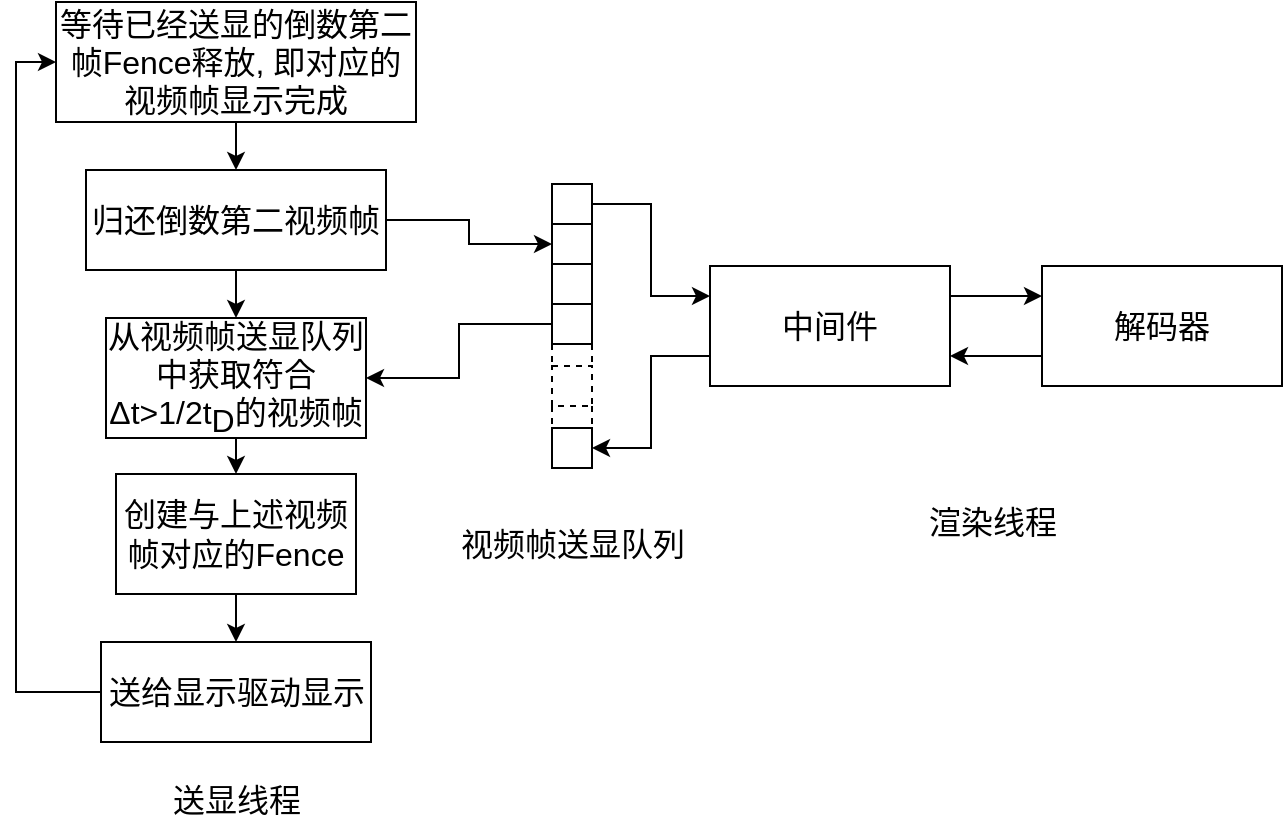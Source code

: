 <mxfile version="15.5.9" type="github">
  <diagram id="6ZMAc-CpmWxqlEE39a_y" name="第 1 页">
    <mxGraphModel dx="3555" dy="1738" grid="1" gridSize="10" guides="1" tooltips="1" connect="1" arrows="1" fold="1" page="1" pageScale="1" pageWidth="827" pageHeight="1169" math="0" shadow="0">
      <root>
        <mxCell id="0" />
        <mxCell id="1" parent="0" />
        <mxCell id="XpX827LhPEl-OldUf2tg-40" style="edgeStyle=orthogonalEdgeStyle;rounded=0;orthogonalLoop=1;jettySize=auto;html=1;exitX=1;exitY=0.5;exitDx=0;exitDy=0;entryX=0;entryY=0.5;entryDx=0;entryDy=0;fontSize=16;startArrow=none;startFill=0;endArrow=classic;endFill=1;elbow=vertical;" parent="1" source="XpX827LhPEl-OldUf2tg-39" target="XpX827LhPEl-OldUf2tg-14" edge="1">
          <mxGeometry relative="1" as="geometry" />
        </mxCell>
        <mxCell id="XpX827LhPEl-OldUf2tg-42" style="edgeStyle=orthogonalEdgeStyle;rounded=0;orthogonalLoop=1;jettySize=auto;html=1;exitX=0;exitY=0.5;exitDx=0;exitDy=0;fontSize=16;startArrow=none;startFill=0;endArrow=classic;endFill=1;entryX=1;entryY=0.5;entryDx=0;entryDy=0;elbow=vertical;" parent="1" source="XpX827LhPEl-OldUf2tg-18" target="XpX827LhPEl-OldUf2tg-41" edge="1">
          <mxGeometry relative="1" as="geometry">
            <mxPoint x="250" y="400" as="targetPoint" />
          </mxGeometry>
        </mxCell>
        <mxCell id="XpX827LhPEl-OldUf2tg-60" value="" style="group" parent="1" vertex="1" connectable="0">
          <mxGeometry x="255" y="291" width="420" height="190" as="geometry" />
        </mxCell>
        <mxCell id="XpX827LhPEl-OldUf2tg-1" value="中间件" style="rounded=0;whiteSpace=wrap;html=1;fontSize=16;" parent="XpX827LhPEl-OldUf2tg-60" vertex="1">
          <mxGeometry x="134" y="41" width="120" height="60" as="geometry" />
        </mxCell>
        <mxCell id="XpX827LhPEl-OldUf2tg-30" style="edgeStyle=orthogonalEdgeStyle;rounded=0;orthogonalLoop=1;jettySize=auto;html=1;exitX=0;exitY=0.75;exitDx=0;exitDy=0;entryX=1;entryY=0.75;entryDx=0;entryDy=0;fontSize=16;endArrow=classic;endFill=1;startArrow=none;startFill=0;" parent="XpX827LhPEl-OldUf2tg-60" source="XpX827LhPEl-OldUf2tg-2" target="XpX827LhPEl-OldUf2tg-1" edge="1">
          <mxGeometry as="geometry" />
        </mxCell>
        <mxCell id="XpX827LhPEl-OldUf2tg-2" value="解码器" style="rounded=0;whiteSpace=wrap;html=1;fontSize=16;" parent="XpX827LhPEl-OldUf2tg-60" vertex="1">
          <mxGeometry x="300" y="41" width="120" height="60" as="geometry" />
        </mxCell>
        <mxCell id="XpX827LhPEl-OldUf2tg-32" style="edgeStyle=orthogonalEdgeStyle;rounded=0;orthogonalLoop=1;jettySize=auto;html=1;exitX=1;exitY=0.25;exitDx=0;exitDy=0;entryX=0;entryY=0.25;entryDx=0;entryDy=0;fontSize=16;startArrow=none;startFill=0;endArrow=classic;endFill=1;" parent="XpX827LhPEl-OldUf2tg-60" source="XpX827LhPEl-OldUf2tg-1" target="XpX827LhPEl-OldUf2tg-2" edge="1">
          <mxGeometry as="geometry" />
        </mxCell>
        <mxCell id="XpX827LhPEl-OldUf2tg-28" value="" style="group" parent="XpX827LhPEl-OldUf2tg-60" vertex="1" connectable="0">
          <mxGeometry x="55" width="20" height="142" as="geometry" />
        </mxCell>
        <mxCell id="XpX827LhPEl-OldUf2tg-13" value="" style="whiteSpace=wrap;html=1;aspect=fixed;" parent="XpX827LhPEl-OldUf2tg-28" vertex="1">
          <mxGeometry width="20" height="20" as="geometry" />
        </mxCell>
        <mxCell id="XpX827LhPEl-OldUf2tg-14" value="" style="whiteSpace=wrap;html=1;aspect=fixed;" parent="XpX827LhPEl-OldUf2tg-28" vertex="1">
          <mxGeometry y="20" width="20" height="20" as="geometry" />
        </mxCell>
        <mxCell id="XpX827LhPEl-OldUf2tg-17" value="" style="whiteSpace=wrap;html=1;aspect=fixed;" parent="XpX827LhPEl-OldUf2tg-28" vertex="1">
          <mxGeometry y="40" width="20" height="20" as="geometry" />
        </mxCell>
        <mxCell id="XpX827LhPEl-OldUf2tg-18" value="" style="whiteSpace=wrap;html=1;aspect=fixed;" parent="XpX827LhPEl-OldUf2tg-28" vertex="1">
          <mxGeometry y="60" width="20" height="20" as="geometry" />
        </mxCell>
        <mxCell id="XpX827LhPEl-OldUf2tg-19" value="" style="whiteSpace=wrap;html=1;aspect=fixed;dashed=1;" parent="XpX827LhPEl-OldUf2tg-28" vertex="1">
          <mxGeometry y="91" width="20" height="20" as="geometry" />
        </mxCell>
        <mxCell id="XpX827LhPEl-OldUf2tg-23" style="edgeStyle=orthogonalEdgeStyle;rounded=0;orthogonalLoop=1;jettySize=auto;html=1;exitX=0;exitY=1;exitDx=0;exitDy=0;entryX=0;entryY=0;entryDx=0;entryDy=0;fontSize=16;dashed=1;endArrow=none;endFill=0;" parent="XpX827LhPEl-OldUf2tg-28" source="XpX827LhPEl-OldUf2tg-18" target="XpX827LhPEl-OldUf2tg-19" edge="1">
          <mxGeometry relative="1" as="geometry" />
        </mxCell>
        <mxCell id="XpX827LhPEl-OldUf2tg-24" style="edgeStyle=orthogonalEdgeStyle;rounded=0;orthogonalLoop=1;jettySize=auto;html=1;exitX=1;exitY=1;exitDx=0;exitDy=0;entryX=1;entryY=0;entryDx=0;entryDy=0;fontSize=16;dashed=1;endArrow=none;endFill=0;" parent="XpX827LhPEl-OldUf2tg-28" source="XpX827LhPEl-OldUf2tg-18" target="XpX827LhPEl-OldUf2tg-19" edge="1">
          <mxGeometry relative="1" as="geometry" />
        </mxCell>
        <mxCell id="XpX827LhPEl-OldUf2tg-25" style="edgeStyle=orthogonalEdgeStyle;rounded=0;orthogonalLoop=1;jettySize=auto;html=1;exitX=0;exitY=1;exitDx=0;exitDy=0;entryX=0;entryY=0;entryDx=0;entryDy=0;fontSize=16;dashed=1;endArrow=none;endFill=0;" parent="XpX827LhPEl-OldUf2tg-28" source="XpX827LhPEl-OldUf2tg-19" target="XpX827LhPEl-OldUf2tg-27" edge="1">
          <mxGeometry relative="1" as="geometry">
            <mxPoint y="143" as="sourcePoint" />
          </mxGeometry>
        </mxCell>
        <mxCell id="XpX827LhPEl-OldUf2tg-26" style="edgeStyle=orthogonalEdgeStyle;rounded=0;orthogonalLoop=1;jettySize=auto;html=1;exitX=1;exitY=1;exitDx=0;exitDy=0;entryX=1;entryY=0;entryDx=0;entryDy=0;fontSize=16;dashed=1;endArrow=none;endFill=0;" parent="XpX827LhPEl-OldUf2tg-28" source="XpX827LhPEl-OldUf2tg-19" target="XpX827LhPEl-OldUf2tg-27" edge="1">
          <mxGeometry relative="1" as="geometry">
            <mxPoint x="20" y="143" as="sourcePoint" />
          </mxGeometry>
        </mxCell>
        <mxCell id="XpX827LhPEl-OldUf2tg-27" value="" style="whiteSpace=wrap;html=1;aspect=fixed;" parent="XpX827LhPEl-OldUf2tg-28" vertex="1">
          <mxGeometry y="122" width="20" height="20" as="geometry" />
        </mxCell>
        <mxCell id="XpX827LhPEl-OldUf2tg-38" value="视频帧送显队列" style="text;html=1;align=center;verticalAlign=middle;resizable=0;points=[];autosize=1;strokeColor=none;fillColor=none;fontSize=16;" parent="XpX827LhPEl-OldUf2tg-60" vertex="1">
          <mxGeometry y="170" width="130" height="20" as="geometry" />
        </mxCell>
        <mxCell id="XpX827LhPEl-OldUf2tg-54" value="渲染线程" style="text;html=1;align=center;verticalAlign=middle;resizable=0;points=[];autosize=1;strokeColor=none;fillColor=none;fontSize=16;" parent="XpX827LhPEl-OldUf2tg-60" vertex="1">
          <mxGeometry x="235" y="159" width="80" height="20" as="geometry" />
        </mxCell>
        <mxCell id="XpX827LhPEl-OldUf2tg-59" style="edgeStyle=orthogonalEdgeStyle;rounded=0;orthogonalLoop=1;jettySize=auto;html=1;exitX=0;exitY=0.75;exitDx=0;exitDy=0;entryX=1;entryY=0.5;entryDx=0;entryDy=0;fontSize=16;startArrow=none;startFill=0;endArrow=classic;endFill=1;elbow=vertical;" parent="XpX827LhPEl-OldUf2tg-60" source="XpX827LhPEl-OldUf2tg-1" target="XpX827LhPEl-OldUf2tg-27" edge="1">
          <mxGeometry relative="1" as="geometry" />
        </mxCell>
        <mxCell id="XpX827LhPEl-OldUf2tg-57" style="edgeStyle=orthogonalEdgeStyle;rounded=0;orthogonalLoop=1;jettySize=auto;html=1;exitX=1;exitY=0.5;exitDx=0;exitDy=0;entryX=0;entryY=0.25;entryDx=0;entryDy=0;fontSize=16;startArrow=none;startFill=0;endArrow=classic;endFill=1;elbow=vertical;" parent="XpX827LhPEl-OldUf2tg-60" source="XpX827LhPEl-OldUf2tg-13" target="XpX827LhPEl-OldUf2tg-1" edge="1">
          <mxGeometry relative="1" as="geometry" />
        </mxCell>
        <mxCell id="XpX827LhPEl-OldUf2tg-61" value="" style="group" parent="1" vertex="1" connectable="0">
          <mxGeometry x="62" y="200" width="180" height="409" as="geometry" />
        </mxCell>
        <mxCell id="XpX827LhPEl-OldUf2tg-34" value="等待已经送显的倒数第二帧Fence释放, 即对应的视频帧显示完成" style="rounded=0;whiteSpace=wrap;html=1;fontSize=16;" parent="XpX827LhPEl-OldUf2tg-61" vertex="1">
          <mxGeometry width="180" height="60" as="geometry" />
        </mxCell>
        <mxCell id="XpX827LhPEl-OldUf2tg-39" value="归还倒数第二视频帧" style="rounded=0;whiteSpace=wrap;html=1;fontSize=16;" parent="XpX827LhPEl-OldUf2tg-61" vertex="1">
          <mxGeometry x="15" y="84" width="150" height="50" as="geometry" />
        </mxCell>
        <mxCell id="XpX827LhPEl-OldUf2tg-46" style="edgeStyle=orthogonalEdgeStyle;rounded=0;orthogonalLoop=1;jettySize=auto;html=1;exitX=0.5;exitY=1;exitDx=0;exitDy=0;entryX=0.5;entryY=0;entryDx=0;entryDy=0;fontSize=16;startArrow=none;startFill=0;endArrow=classic;endFill=1;" parent="XpX827LhPEl-OldUf2tg-61" source="XpX827LhPEl-OldUf2tg-34" target="XpX827LhPEl-OldUf2tg-39" edge="1">
          <mxGeometry relative="1" as="geometry" />
        </mxCell>
        <mxCell id="XpX827LhPEl-OldUf2tg-41" value="&lt;span style=&quot;background-color: rgb(255 , 255 , 255)&quot;&gt;从视频帧送显队列中获取符合&lt;span style=&quot;font-size: 12pt&quot;&gt;Δt&lt;/span&gt;&lt;span style=&quot;font-size: 12pt&quot;&gt;&amp;gt;1/2t&lt;/span&gt;&lt;span style=&quot;font-size: 12pt ; vertical-align: sub&quot;&gt;D&lt;/span&gt;&lt;span&gt;的视频帧&lt;/span&gt;&lt;/span&gt;" style="rounded=0;whiteSpace=wrap;html=1;fontSize=16;" parent="XpX827LhPEl-OldUf2tg-61" vertex="1">
          <mxGeometry x="25" y="158" width="130" height="60" as="geometry" />
        </mxCell>
        <mxCell id="XpX827LhPEl-OldUf2tg-47" style="edgeStyle=orthogonalEdgeStyle;rounded=0;orthogonalLoop=1;jettySize=auto;html=1;exitX=0.5;exitY=1;exitDx=0;exitDy=0;entryX=0.5;entryY=0;entryDx=0;entryDy=0;fontSize=16;startArrow=none;startFill=0;endArrow=classic;endFill=1;" parent="XpX827LhPEl-OldUf2tg-61" source="XpX827LhPEl-OldUf2tg-39" target="XpX827LhPEl-OldUf2tg-41" edge="1">
          <mxGeometry relative="1" as="geometry" />
        </mxCell>
        <mxCell id="XpX827LhPEl-OldUf2tg-43" value="创建与上述视频帧对应的Fence" style="rounded=0;whiteSpace=wrap;html=1;labelBackgroundColor=#FFFFFF;fontSize=16;" parent="XpX827LhPEl-OldUf2tg-61" vertex="1">
          <mxGeometry x="30" y="236" width="120" height="60" as="geometry" />
        </mxCell>
        <mxCell id="XpX827LhPEl-OldUf2tg-48" style="edgeStyle=orthogonalEdgeStyle;rounded=0;orthogonalLoop=1;jettySize=auto;html=1;exitX=0.5;exitY=1;exitDx=0;exitDy=0;entryX=0.5;entryY=0;entryDx=0;entryDy=0;fontSize=16;startArrow=none;startFill=0;endArrow=classic;endFill=1;" parent="XpX827LhPEl-OldUf2tg-61" source="XpX827LhPEl-OldUf2tg-41" target="XpX827LhPEl-OldUf2tg-43" edge="1">
          <mxGeometry relative="1" as="geometry" />
        </mxCell>
        <mxCell id="XpX827LhPEl-OldUf2tg-55" style="edgeStyle=orthogonalEdgeStyle;rounded=0;orthogonalLoop=1;jettySize=auto;html=1;exitX=0;exitY=0.5;exitDx=0;exitDy=0;entryX=0;entryY=0.5;entryDx=0;entryDy=0;fontSize=16;startArrow=none;startFill=0;endArrow=classic;endFill=1;" parent="XpX827LhPEl-OldUf2tg-61" source="XpX827LhPEl-OldUf2tg-44" target="XpX827LhPEl-OldUf2tg-34" edge="1">
          <mxGeometry relative="1" as="geometry" />
        </mxCell>
        <mxCell id="XpX827LhPEl-OldUf2tg-44" value="送给显示驱动显示" style="rounded=0;whiteSpace=wrap;html=1;labelBackgroundColor=#FFFFFF;fontSize=16;" parent="XpX827LhPEl-OldUf2tg-61" vertex="1">
          <mxGeometry x="22.5" y="320" width="135" height="50" as="geometry" />
        </mxCell>
        <mxCell id="XpX827LhPEl-OldUf2tg-49" style="edgeStyle=orthogonalEdgeStyle;rounded=0;orthogonalLoop=1;jettySize=auto;html=1;exitX=0.5;exitY=1;exitDx=0;exitDy=0;entryX=0.5;entryY=0;entryDx=0;entryDy=0;fontSize=16;startArrow=none;startFill=0;endArrow=classic;endFill=1;" parent="XpX827LhPEl-OldUf2tg-61" source="XpX827LhPEl-OldUf2tg-43" target="XpX827LhPEl-OldUf2tg-44" edge="1">
          <mxGeometry relative="1" as="geometry" />
        </mxCell>
        <mxCell id="XpX827LhPEl-OldUf2tg-53" value="送显线程" style="text;html=1;align=center;verticalAlign=middle;resizable=0;points=[];autosize=1;strokeColor=none;fillColor=none;fontSize=16;" parent="XpX827LhPEl-OldUf2tg-61" vertex="1">
          <mxGeometry x="50" y="389" width="80" height="20" as="geometry" />
        </mxCell>
      </root>
    </mxGraphModel>
  </diagram>
</mxfile>
